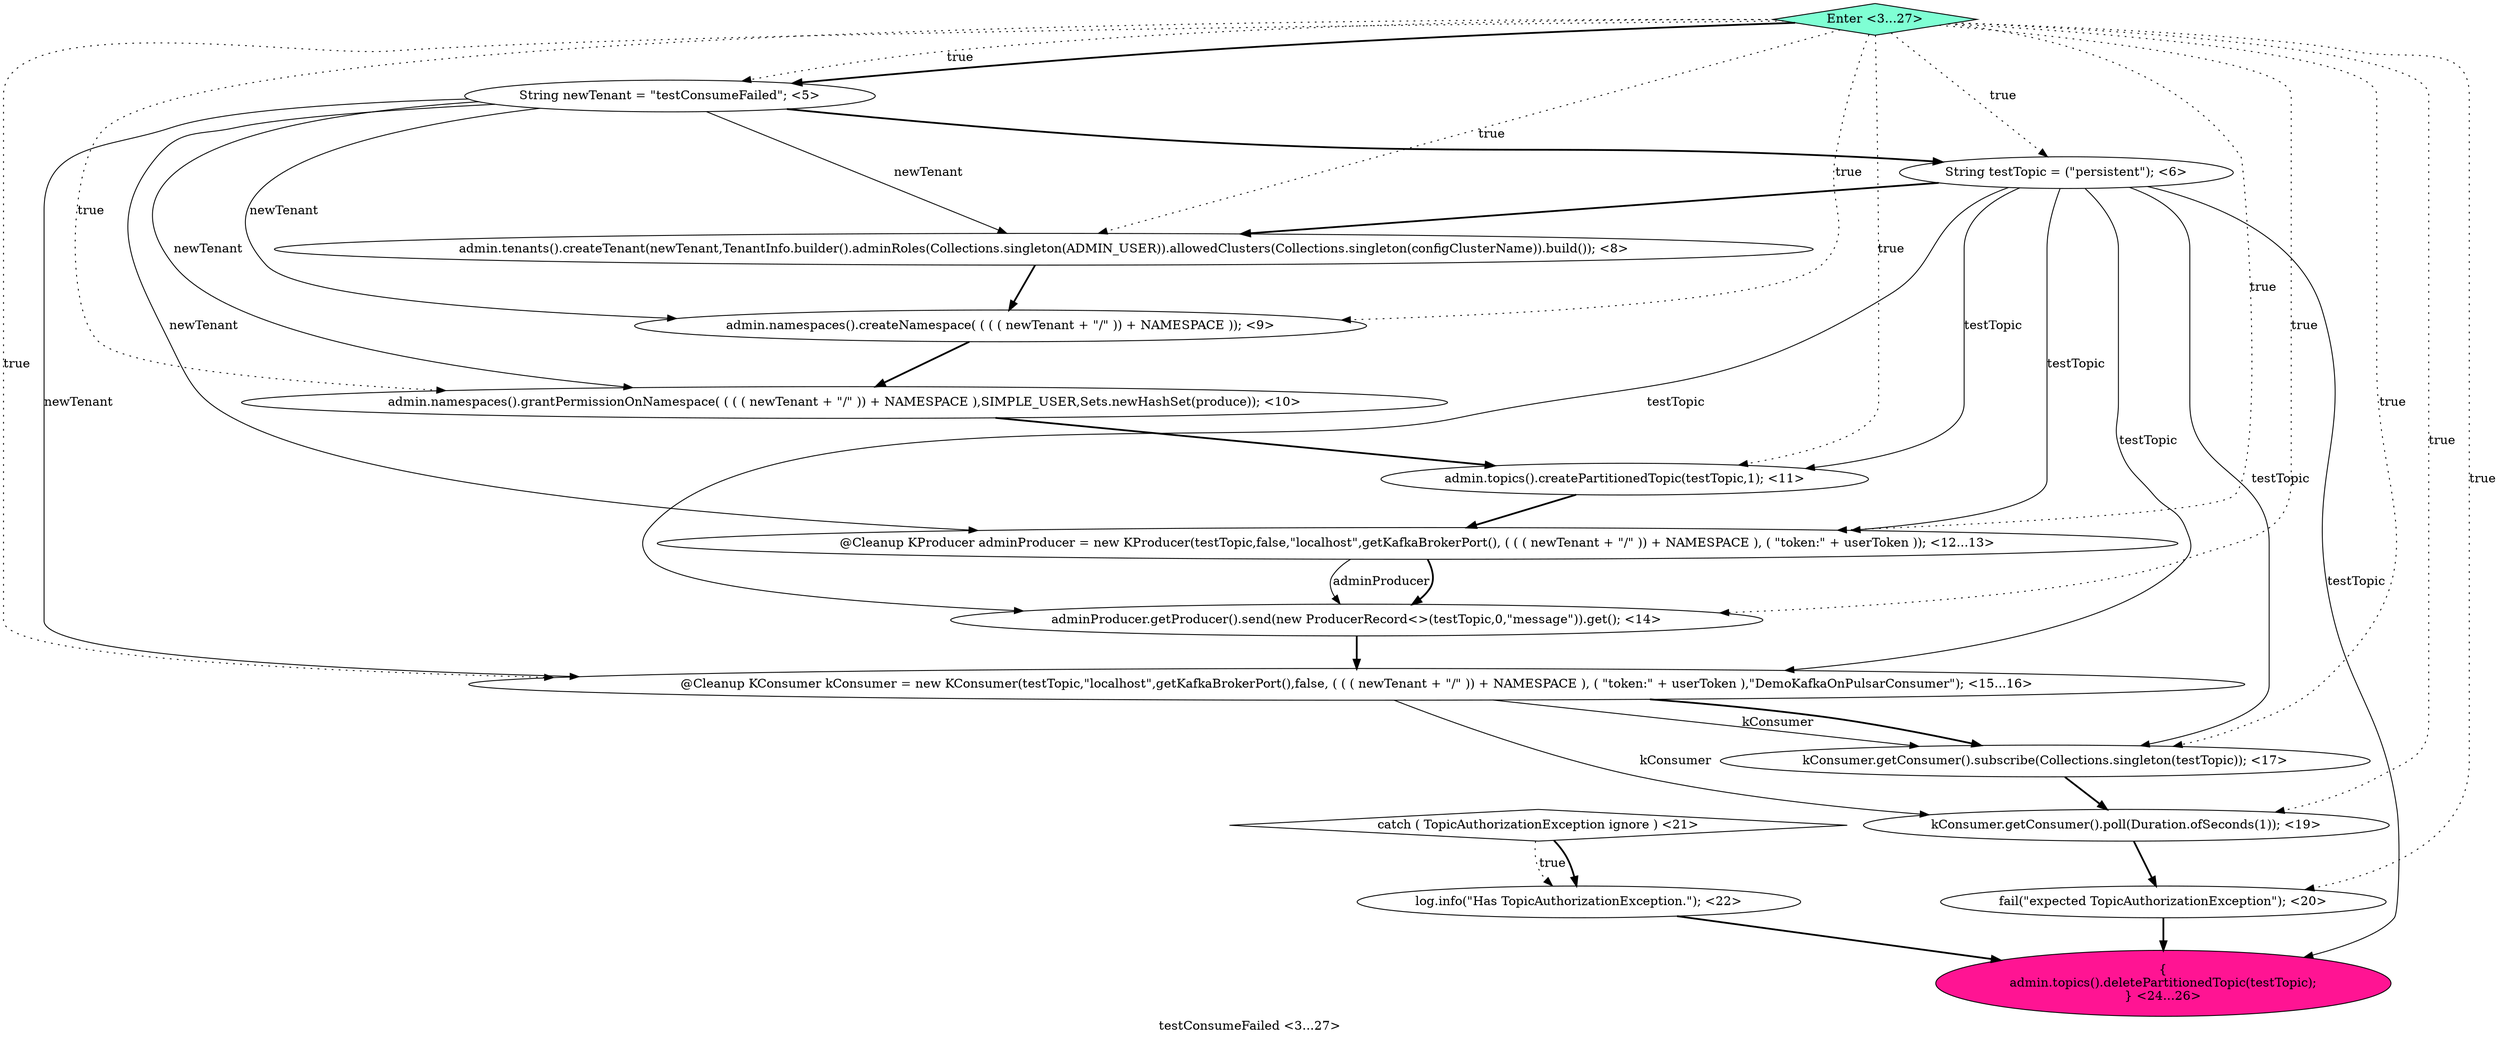 digraph PDG {
label = "testConsumeFailed <3...27>";
0.0 [style = filled, label = "String newTenant = \"testConsumeFailed\"; <5>", fillcolor = white, shape = ellipse];
0.12 [style = filled, label = "catch ( TopicAuthorizationException ignore ) <21>", fillcolor = white, shape = diamond];
0.13 [style = filled, label = "log.info(\"Has TopicAuthorizationException.\"); <22>", fillcolor = white, shape = ellipse];
0.4 [style = filled, label = "admin.namespaces().grantPermissionOnNamespace( ( ( ( newTenant + \"/\" )) + NAMESPACE ),SIMPLE_USER,Sets.newHashSet(produce)); <10>", fillcolor = white, shape = ellipse];
0.9 [style = filled, label = "kConsumer.getConsumer().subscribe(Collections.singleton(testTopic)); <17>", fillcolor = white, shape = ellipse];
0.3 [style = filled, label = "admin.namespaces().createNamespace( ( ( ( newTenant + \"/\" )) + NAMESPACE )); <9>", fillcolor = white, shape = ellipse];
0.14 [style = filled, label = "{
admin.topics().deletePartitionedTopic(testTopic);
} <24...26>", fillcolor = deeppink, shape = ellipse];
0.11 [style = filled, label = "fail(\"expected TopicAuthorizationException\"); <20>", fillcolor = white, shape = ellipse];
0.8 [style = filled, label = "@Cleanup KConsumer kConsumer = new KConsumer(testTopic,\"localhost\",getKafkaBrokerPort(),false, ( ( ( newTenant + \"/\" )) + NAMESPACE ), ( \"token:\" + userToken ),\"DemoKafkaOnPulsarConsumer\"); <15...16>", fillcolor = white, shape = ellipse];
0.6 [style = filled, label = "@Cleanup KProducer adminProducer = new KProducer(testTopic,false,\"localhost\",getKafkaBrokerPort(), ( ( ( newTenant + \"/\" )) + NAMESPACE ), ( \"token:\" + userToken )); <12...13>", fillcolor = white, shape = ellipse];
0.15 [style = filled, label = "Enter <3...27>", fillcolor = aquamarine, shape = diamond];
0.2 [style = filled, label = "admin.tenants().createTenant(newTenant,TenantInfo.builder().adminRoles(Collections.singleton(ADMIN_USER)).allowedClusters(Collections.singleton(configClusterName)).build()); <8>", fillcolor = white, shape = ellipse];
0.5 [style = filled, label = "admin.topics().createPartitionedTopic(testTopic,1); <11>", fillcolor = white, shape = ellipse];
0.7 [style = filled, label = "adminProducer.getProducer().send(new ProducerRecord<>(testTopic,0,\"message\")).get(); <14>", fillcolor = white, shape = ellipse];
0.1 [style = filled, label = "String testTopic = (\"persistent\"); <6>", fillcolor = white, shape = ellipse];
0.10 [style = filled, label = "kConsumer.getConsumer().poll(Duration.ofSeconds(1)); <19>", fillcolor = white, shape = ellipse];
0.0 -> 0.1 [style = bold, label=""];
0.0 -> 0.2 [style = solid, label="newTenant"];
0.0 -> 0.3 [style = solid, label="newTenant"];
0.0 -> 0.4 [style = solid, label="newTenant"];
0.0 -> 0.6 [style = solid, label="newTenant"];
0.0 -> 0.8 [style = solid, label="newTenant"];
0.1 -> 0.2 [style = bold, label=""];
0.1 -> 0.5 [style = solid, label="testTopic"];
0.1 -> 0.6 [style = solid, label="testTopic"];
0.1 -> 0.7 [style = solid, label="testTopic"];
0.1 -> 0.8 [style = solid, label="testTopic"];
0.1 -> 0.9 [style = solid, label="testTopic"];
0.1 -> 0.14 [style = solid, label="testTopic"];
0.2 -> 0.3 [style = bold, label=""];
0.3 -> 0.4 [style = bold, label=""];
0.4 -> 0.5 [style = bold, label=""];
0.5 -> 0.6 [style = bold, label=""];
0.6 -> 0.7 [style = solid, label="adminProducer"];
0.6 -> 0.7 [style = bold, label=""];
0.7 -> 0.8 [style = bold, label=""];
0.8 -> 0.9 [style = solid, label="kConsumer"];
0.8 -> 0.9 [style = bold, label=""];
0.8 -> 0.10 [style = solid, label="kConsumer"];
0.9 -> 0.10 [style = bold, label=""];
0.10 -> 0.11 [style = bold, label=""];
0.11 -> 0.14 [style = bold, label=""];
0.12 -> 0.13 [style = dotted, label="true"];
0.12 -> 0.13 [style = bold, label=""];
0.13 -> 0.14 [style = bold, label=""];
0.15 -> 0.0 [style = dotted, label="true"];
0.15 -> 0.0 [style = bold, label=""];
0.15 -> 0.1 [style = dotted, label="true"];
0.15 -> 0.2 [style = dotted, label="true"];
0.15 -> 0.3 [style = dotted, label="true"];
0.15 -> 0.4 [style = dotted, label="true"];
0.15 -> 0.5 [style = dotted, label="true"];
0.15 -> 0.6 [style = dotted, label="true"];
0.15 -> 0.7 [style = dotted, label="true"];
0.15 -> 0.8 [style = dotted, label="true"];
0.15 -> 0.9 [style = dotted, label="true"];
0.15 -> 0.10 [style = dotted, label="true"];
0.15 -> 0.11 [style = dotted, label="true"];
}
